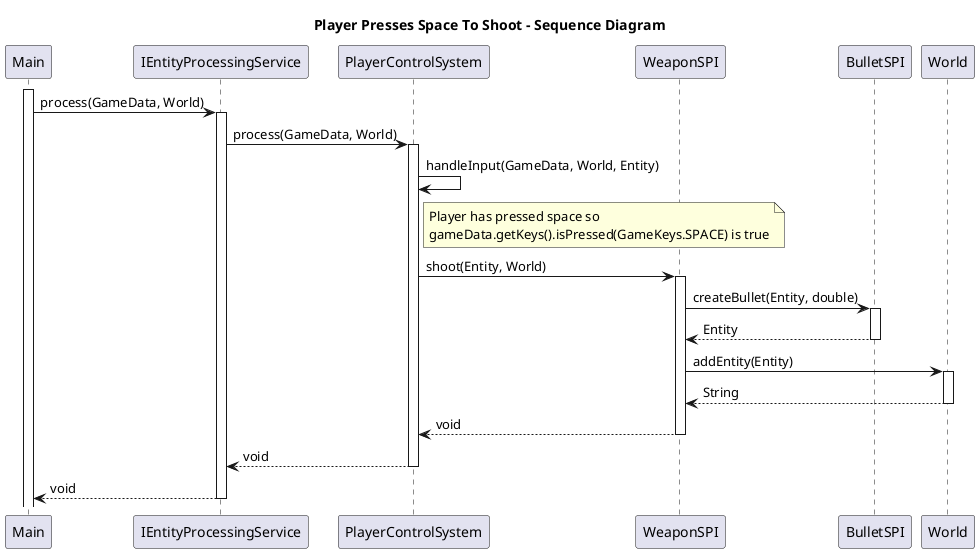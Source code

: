 @startuml
title Player Presses Space To Shoot - Sequence Diagram

participant Main
participant IEntityProcessingService
participant PlayerControlSystem
participant WeaponSPI
participant BulletSPI
participant World

activate Main
Main -> IEntityProcessingService: process(GameData, World)
activate IEntityProcessingService
IEntityProcessingService -> PlayerControlSystem: process(GameData, World)
activate PlayerControlSystem
PlayerControlSystem -> PlayerControlSystem: handleInput(GameData, World, Entity)
note right of PlayerControlSystem: Player has pressed space so \ngameData.getKeys().isPressed(GameKeys.SPACE) is true
PlayerControlSystem -> WeaponSPI: shoot(Entity, World)
activate WeaponSPI
WeaponSPI -> BulletSPI: createBullet(Entity, double)
activate BulletSPI
BulletSPI --> WeaponSPI: Entity
deactivate BulletSPI
WeaponSPI -> World: addEntity(Entity)
activate World
World --> WeaponSPI: String
deactivate World
WeaponSPI --> PlayerControlSystem: void
deactivate WeaponSPI
PlayerControlSystem --> IEntityProcessingService: void
deactivate PlayerControlSystem
IEntityProcessingService --> Main: void
deactivate IEntityProcessingService


@enduml